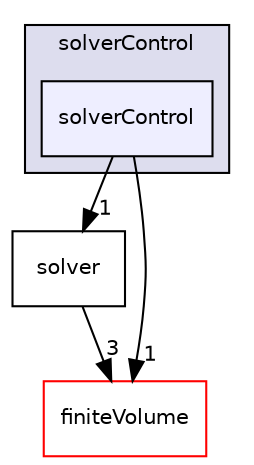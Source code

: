 digraph "src/optimisation/adjointOptimisation/adjoint/solvers/solverControl/solverControl" {
  bgcolor=transparent;
  compound=true
  node [ fontsize="10", fontname="Helvetica"];
  edge [ labelfontsize="10", labelfontname="Helvetica"];
  subgraph clusterdir_54e2bdabc2921f49c73b33c8cf47c961 {
    graph [ bgcolor="#ddddee", pencolor="black", label="solverControl" fontname="Helvetica", fontsize="10", URL="dir_54e2bdabc2921f49c73b33c8cf47c961.html"]
  dir_e81d89f91bfba3766c2179154dd784ad [shape=box, label="solverControl", style="filled", fillcolor="#eeeeff", pencolor="black", URL="dir_e81d89f91bfba3766c2179154dd784ad.html"];
  }
  dir_03910c6759d6bb80aef325b0807c6e94 [shape=box label="solver" URL="dir_03910c6759d6bb80aef325b0807c6e94.html"];
  dir_9bd15774b555cf7259a6fa18f99fe99b [shape=box label="finiteVolume" color="red" URL="dir_9bd15774b555cf7259a6fa18f99fe99b.html"];
  dir_03910c6759d6bb80aef325b0807c6e94->dir_9bd15774b555cf7259a6fa18f99fe99b [headlabel="3", labeldistance=1.5 headhref="dir_002908_000814.html"];
  dir_e81d89f91bfba3766c2179154dd784ad->dir_03910c6759d6bb80aef325b0807c6e94 [headlabel="1", labeldistance=1.5 headhref="dir_002914_002908.html"];
  dir_e81d89f91bfba3766c2179154dd784ad->dir_9bd15774b555cf7259a6fa18f99fe99b [headlabel="1", labeldistance=1.5 headhref="dir_002914_000814.html"];
}
